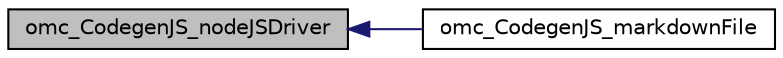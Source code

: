 digraph "omc_CodegenJS_nodeJSDriver"
{
  edge [fontname="Helvetica",fontsize="10",labelfontname="Helvetica",labelfontsize="10"];
  node [fontname="Helvetica",fontsize="10",shape=record];
  rankdir="LR";
  Node135 [label="omc_CodegenJS_nodeJSDriver",height=0.2,width=0.4,color="black", fillcolor="grey75", style="filled", fontcolor="black"];
  Node135 -> Node136 [dir="back",color="midnightblue",fontsize="10",style="solid",fontname="Helvetica"];
  Node136 [label="omc_CodegenJS_markdownFile",height=0.2,width=0.4,color="black", fillcolor="white", style="filled",URL="$d3/d93/_codegen_j_s_8h.html#a39866ff08869d9e8d98e15898b1f4fdb"];
}
